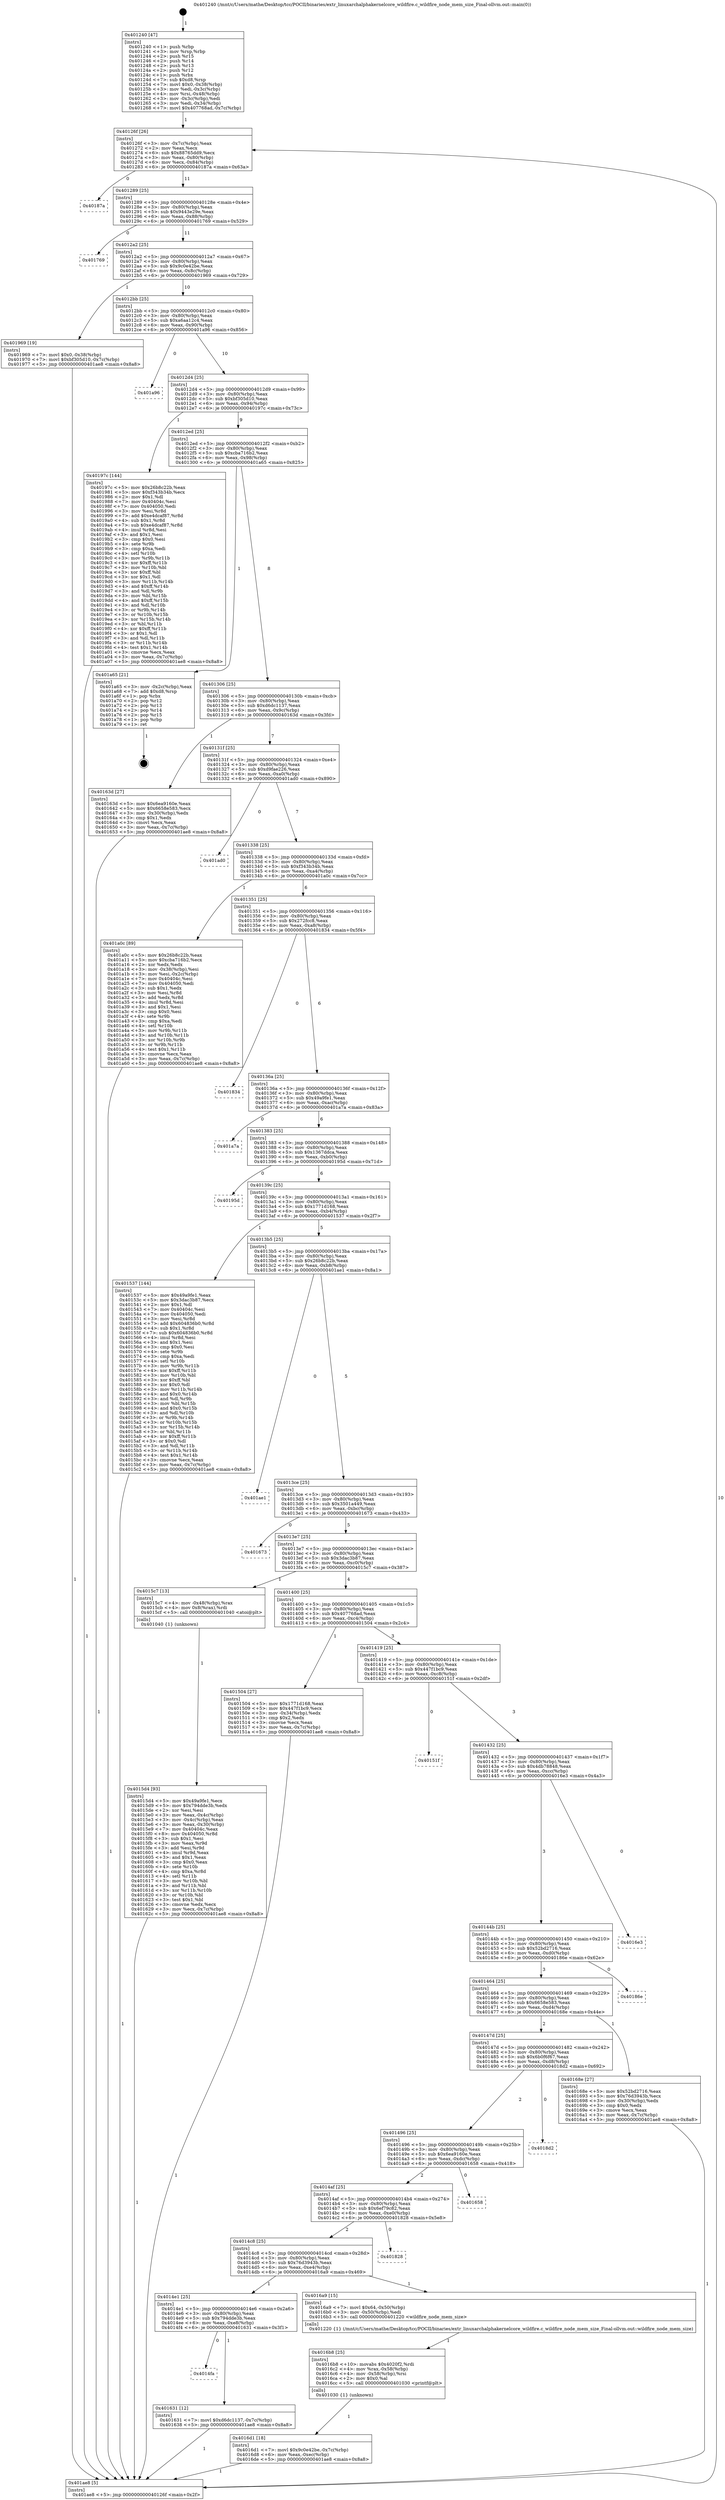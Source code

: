 digraph "0x401240" {
  label = "0x401240 (/mnt/c/Users/mathe/Desktop/tcc/POCII/binaries/extr_linuxarchalphakernelcore_wildfire.c_wildfire_node_mem_size_Final-ollvm.out::main(0))"
  labelloc = "t"
  node[shape=record]

  Entry [label="",width=0.3,height=0.3,shape=circle,fillcolor=black,style=filled]
  "0x40126f" [label="{
     0x40126f [26]\l
     | [instrs]\l
     &nbsp;&nbsp;0x40126f \<+3\>: mov -0x7c(%rbp),%eax\l
     &nbsp;&nbsp;0x401272 \<+2\>: mov %eax,%ecx\l
     &nbsp;&nbsp;0x401274 \<+6\>: sub $0x88765dd9,%ecx\l
     &nbsp;&nbsp;0x40127a \<+3\>: mov %eax,-0x80(%rbp)\l
     &nbsp;&nbsp;0x40127d \<+6\>: mov %ecx,-0x84(%rbp)\l
     &nbsp;&nbsp;0x401283 \<+6\>: je 000000000040187a \<main+0x63a\>\l
  }"]
  "0x40187a" [label="{
     0x40187a\l
  }", style=dashed]
  "0x401289" [label="{
     0x401289 [25]\l
     | [instrs]\l
     &nbsp;&nbsp;0x401289 \<+5\>: jmp 000000000040128e \<main+0x4e\>\l
     &nbsp;&nbsp;0x40128e \<+3\>: mov -0x80(%rbp),%eax\l
     &nbsp;&nbsp;0x401291 \<+5\>: sub $0x9443e29e,%eax\l
     &nbsp;&nbsp;0x401296 \<+6\>: mov %eax,-0x88(%rbp)\l
     &nbsp;&nbsp;0x40129c \<+6\>: je 0000000000401769 \<main+0x529\>\l
  }"]
  Exit [label="",width=0.3,height=0.3,shape=circle,fillcolor=black,style=filled,peripheries=2]
  "0x401769" [label="{
     0x401769\l
  }", style=dashed]
  "0x4012a2" [label="{
     0x4012a2 [25]\l
     | [instrs]\l
     &nbsp;&nbsp;0x4012a2 \<+5\>: jmp 00000000004012a7 \<main+0x67\>\l
     &nbsp;&nbsp;0x4012a7 \<+3\>: mov -0x80(%rbp),%eax\l
     &nbsp;&nbsp;0x4012aa \<+5\>: sub $0x9c0e42be,%eax\l
     &nbsp;&nbsp;0x4012af \<+6\>: mov %eax,-0x8c(%rbp)\l
     &nbsp;&nbsp;0x4012b5 \<+6\>: je 0000000000401969 \<main+0x729\>\l
  }"]
  "0x4016d1" [label="{
     0x4016d1 [18]\l
     | [instrs]\l
     &nbsp;&nbsp;0x4016d1 \<+7\>: movl $0x9c0e42be,-0x7c(%rbp)\l
     &nbsp;&nbsp;0x4016d8 \<+6\>: mov %eax,-0xec(%rbp)\l
     &nbsp;&nbsp;0x4016de \<+5\>: jmp 0000000000401ae8 \<main+0x8a8\>\l
  }"]
  "0x401969" [label="{
     0x401969 [19]\l
     | [instrs]\l
     &nbsp;&nbsp;0x401969 \<+7\>: movl $0x0,-0x38(%rbp)\l
     &nbsp;&nbsp;0x401970 \<+7\>: movl $0xbf305d10,-0x7c(%rbp)\l
     &nbsp;&nbsp;0x401977 \<+5\>: jmp 0000000000401ae8 \<main+0x8a8\>\l
  }"]
  "0x4012bb" [label="{
     0x4012bb [25]\l
     | [instrs]\l
     &nbsp;&nbsp;0x4012bb \<+5\>: jmp 00000000004012c0 \<main+0x80\>\l
     &nbsp;&nbsp;0x4012c0 \<+3\>: mov -0x80(%rbp),%eax\l
     &nbsp;&nbsp;0x4012c3 \<+5\>: sub $0xa6aa12c4,%eax\l
     &nbsp;&nbsp;0x4012c8 \<+6\>: mov %eax,-0x90(%rbp)\l
     &nbsp;&nbsp;0x4012ce \<+6\>: je 0000000000401a96 \<main+0x856\>\l
  }"]
  "0x4016b8" [label="{
     0x4016b8 [25]\l
     | [instrs]\l
     &nbsp;&nbsp;0x4016b8 \<+10\>: movabs $0x4020f2,%rdi\l
     &nbsp;&nbsp;0x4016c2 \<+4\>: mov %rax,-0x58(%rbp)\l
     &nbsp;&nbsp;0x4016c6 \<+4\>: mov -0x58(%rbp),%rsi\l
     &nbsp;&nbsp;0x4016ca \<+2\>: mov $0x0,%al\l
     &nbsp;&nbsp;0x4016cc \<+5\>: call 0000000000401030 \<printf@plt\>\l
     | [calls]\l
     &nbsp;&nbsp;0x401030 \{1\} (unknown)\l
  }"]
  "0x401a96" [label="{
     0x401a96\l
  }", style=dashed]
  "0x4012d4" [label="{
     0x4012d4 [25]\l
     | [instrs]\l
     &nbsp;&nbsp;0x4012d4 \<+5\>: jmp 00000000004012d9 \<main+0x99\>\l
     &nbsp;&nbsp;0x4012d9 \<+3\>: mov -0x80(%rbp),%eax\l
     &nbsp;&nbsp;0x4012dc \<+5\>: sub $0xbf305d10,%eax\l
     &nbsp;&nbsp;0x4012e1 \<+6\>: mov %eax,-0x94(%rbp)\l
     &nbsp;&nbsp;0x4012e7 \<+6\>: je 000000000040197c \<main+0x73c\>\l
  }"]
  "0x4014fa" [label="{
     0x4014fa\l
  }", style=dashed]
  "0x40197c" [label="{
     0x40197c [144]\l
     | [instrs]\l
     &nbsp;&nbsp;0x40197c \<+5\>: mov $0x26b8c22b,%eax\l
     &nbsp;&nbsp;0x401981 \<+5\>: mov $0xf343b34b,%ecx\l
     &nbsp;&nbsp;0x401986 \<+2\>: mov $0x1,%dl\l
     &nbsp;&nbsp;0x401988 \<+7\>: mov 0x40404c,%esi\l
     &nbsp;&nbsp;0x40198f \<+7\>: mov 0x404050,%edi\l
     &nbsp;&nbsp;0x401996 \<+3\>: mov %esi,%r8d\l
     &nbsp;&nbsp;0x401999 \<+7\>: add $0xe4dcaf87,%r8d\l
     &nbsp;&nbsp;0x4019a0 \<+4\>: sub $0x1,%r8d\l
     &nbsp;&nbsp;0x4019a4 \<+7\>: sub $0xe4dcaf87,%r8d\l
     &nbsp;&nbsp;0x4019ab \<+4\>: imul %r8d,%esi\l
     &nbsp;&nbsp;0x4019af \<+3\>: and $0x1,%esi\l
     &nbsp;&nbsp;0x4019b2 \<+3\>: cmp $0x0,%esi\l
     &nbsp;&nbsp;0x4019b5 \<+4\>: sete %r9b\l
     &nbsp;&nbsp;0x4019b9 \<+3\>: cmp $0xa,%edi\l
     &nbsp;&nbsp;0x4019bc \<+4\>: setl %r10b\l
     &nbsp;&nbsp;0x4019c0 \<+3\>: mov %r9b,%r11b\l
     &nbsp;&nbsp;0x4019c3 \<+4\>: xor $0xff,%r11b\l
     &nbsp;&nbsp;0x4019c7 \<+3\>: mov %r10b,%bl\l
     &nbsp;&nbsp;0x4019ca \<+3\>: xor $0xff,%bl\l
     &nbsp;&nbsp;0x4019cd \<+3\>: xor $0x1,%dl\l
     &nbsp;&nbsp;0x4019d0 \<+3\>: mov %r11b,%r14b\l
     &nbsp;&nbsp;0x4019d3 \<+4\>: and $0xff,%r14b\l
     &nbsp;&nbsp;0x4019d7 \<+3\>: and %dl,%r9b\l
     &nbsp;&nbsp;0x4019da \<+3\>: mov %bl,%r15b\l
     &nbsp;&nbsp;0x4019dd \<+4\>: and $0xff,%r15b\l
     &nbsp;&nbsp;0x4019e1 \<+3\>: and %dl,%r10b\l
     &nbsp;&nbsp;0x4019e4 \<+3\>: or %r9b,%r14b\l
     &nbsp;&nbsp;0x4019e7 \<+3\>: or %r10b,%r15b\l
     &nbsp;&nbsp;0x4019ea \<+3\>: xor %r15b,%r14b\l
     &nbsp;&nbsp;0x4019ed \<+3\>: or %bl,%r11b\l
     &nbsp;&nbsp;0x4019f0 \<+4\>: xor $0xff,%r11b\l
     &nbsp;&nbsp;0x4019f4 \<+3\>: or $0x1,%dl\l
     &nbsp;&nbsp;0x4019f7 \<+3\>: and %dl,%r11b\l
     &nbsp;&nbsp;0x4019fa \<+3\>: or %r11b,%r14b\l
     &nbsp;&nbsp;0x4019fd \<+4\>: test $0x1,%r14b\l
     &nbsp;&nbsp;0x401a01 \<+3\>: cmovne %ecx,%eax\l
     &nbsp;&nbsp;0x401a04 \<+3\>: mov %eax,-0x7c(%rbp)\l
     &nbsp;&nbsp;0x401a07 \<+5\>: jmp 0000000000401ae8 \<main+0x8a8\>\l
  }"]
  "0x4012ed" [label="{
     0x4012ed [25]\l
     | [instrs]\l
     &nbsp;&nbsp;0x4012ed \<+5\>: jmp 00000000004012f2 \<main+0xb2\>\l
     &nbsp;&nbsp;0x4012f2 \<+3\>: mov -0x80(%rbp),%eax\l
     &nbsp;&nbsp;0x4012f5 \<+5\>: sub $0xcba716b2,%eax\l
     &nbsp;&nbsp;0x4012fa \<+6\>: mov %eax,-0x98(%rbp)\l
     &nbsp;&nbsp;0x401300 \<+6\>: je 0000000000401a65 \<main+0x825\>\l
  }"]
  "0x401631" [label="{
     0x401631 [12]\l
     | [instrs]\l
     &nbsp;&nbsp;0x401631 \<+7\>: movl $0xd6dc1137,-0x7c(%rbp)\l
     &nbsp;&nbsp;0x401638 \<+5\>: jmp 0000000000401ae8 \<main+0x8a8\>\l
  }"]
  "0x401a65" [label="{
     0x401a65 [21]\l
     | [instrs]\l
     &nbsp;&nbsp;0x401a65 \<+3\>: mov -0x2c(%rbp),%eax\l
     &nbsp;&nbsp;0x401a68 \<+7\>: add $0xd8,%rsp\l
     &nbsp;&nbsp;0x401a6f \<+1\>: pop %rbx\l
     &nbsp;&nbsp;0x401a70 \<+2\>: pop %r12\l
     &nbsp;&nbsp;0x401a72 \<+2\>: pop %r13\l
     &nbsp;&nbsp;0x401a74 \<+2\>: pop %r14\l
     &nbsp;&nbsp;0x401a76 \<+2\>: pop %r15\l
     &nbsp;&nbsp;0x401a78 \<+1\>: pop %rbp\l
     &nbsp;&nbsp;0x401a79 \<+1\>: ret\l
  }"]
  "0x401306" [label="{
     0x401306 [25]\l
     | [instrs]\l
     &nbsp;&nbsp;0x401306 \<+5\>: jmp 000000000040130b \<main+0xcb\>\l
     &nbsp;&nbsp;0x40130b \<+3\>: mov -0x80(%rbp),%eax\l
     &nbsp;&nbsp;0x40130e \<+5\>: sub $0xd6dc1137,%eax\l
     &nbsp;&nbsp;0x401313 \<+6\>: mov %eax,-0x9c(%rbp)\l
     &nbsp;&nbsp;0x401319 \<+6\>: je 000000000040163d \<main+0x3fd\>\l
  }"]
  "0x4014e1" [label="{
     0x4014e1 [25]\l
     | [instrs]\l
     &nbsp;&nbsp;0x4014e1 \<+5\>: jmp 00000000004014e6 \<main+0x2a6\>\l
     &nbsp;&nbsp;0x4014e6 \<+3\>: mov -0x80(%rbp),%eax\l
     &nbsp;&nbsp;0x4014e9 \<+5\>: sub $0x794dde3b,%eax\l
     &nbsp;&nbsp;0x4014ee \<+6\>: mov %eax,-0xe8(%rbp)\l
     &nbsp;&nbsp;0x4014f4 \<+6\>: je 0000000000401631 \<main+0x3f1\>\l
  }"]
  "0x40163d" [label="{
     0x40163d [27]\l
     | [instrs]\l
     &nbsp;&nbsp;0x40163d \<+5\>: mov $0x6ea9160e,%eax\l
     &nbsp;&nbsp;0x401642 \<+5\>: mov $0x6658e583,%ecx\l
     &nbsp;&nbsp;0x401647 \<+3\>: mov -0x30(%rbp),%edx\l
     &nbsp;&nbsp;0x40164a \<+3\>: cmp $0x1,%edx\l
     &nbsp;&nbsp;0x40164d \<+3\>: cmovl %ecx,%eax\l
     &nbsp;&nbsp;0x401650 \<+3\>: mov %eax,-0x7c(%rbp)\l
     &nbsp;&nbsp;0x401653 \<+5\>: jmp 0000000000401ae8 \<main+0x8a8\>\l
  }"]
  "0x40131f" [label="{
     0x40131f [25]\l
     | [instrs]\l
     &nbsp;&nbsp;0x40131f \<+5\>: jmp 0000000000401324 \<main+0xe4\>\l
     &nbsp;&nbsp;0x401324 \<+3\>: mov -0x80(%rbp),%eax\l
     &nbsp;&nbsp;0x401327 \<+5\>: sub $0xd9fae226,%eax\l
     &nbsp;&nbsp;0x40132c \<+6\>: mov %eax,-0xa0(%rbp)\l
     &nbsp;&nbsp;0x401332 \<+6\>: je 0000000000401ad0 \<main+0x890\>\l
  }"]
  "0x4016a9" [label="{
     0x4016a9 [15]\l
     | [instrs]\l
     &nbsp;&nbsp;0x4016a9 \<+7\>: movl $0x64,-0x50(%rbp)\l
     &nbsp;&nbsp;0x4016b0 \<+3\>: mov -0x50(%rbp),%edi\l
     &nbsp;&nbsp;0x4016b3 \<+5\>: call 0000000000401220 \<wildfire_node_mem_size\>\l
     | [calls]\l
     &nbsp;&nbsp;0x401220 \{1\} (/mnt/c/Users/mathe/Desktop/tcc/POCII/binaries/extr_linuxarchalphakernelcore_wildfire.c_wildfire_node_mem_size_Final-ollvm.out::wildfire_node_mem_size)\l
  }"]
  "0x401ad0" [label="{
     0x401ad0\l
  }", style=dashed]
  "0x401338" [label="{
     0x401338 [25]\l
     | [instrs]\l
     &nbsp;&nbsp;0x401338 \<+5\>: jmp 000000000040133d \<main+0xfd\>\l
     &nbsp;&nbsp;0x40133d \<+3\>: mov -0x80(%rbp),%eax\l
     &nbsp;&nbsp;0x401340 \<+5\>: sub $0xf343b34b,%eax\l
     &nbsp;&nbsp;0x401345 \<+6\>: mov %eax,-0xa4(%rbp)\l
     &nbsp;&nbsp;0x40134b \<+6\>: je 0000000000401a0c \<main+0x7cc\>\l
  }"]
  "0x4014c8" [label="{
     0x4014c8 [25]\l
     | [instrs]\l
     &nbsp;&nbsp;0x4014c8 \<+5\>: jmp 00000000004014cd \<main+0x28d\>\l
     &nbsp;&nbsp;0x4014cd \<+3\>: mov -0x80(%rbp),%eax\l
     &nbsp;&nbsp;0x4014d0 \<+5\>: sub $0x76d3943b,%eax\l
     &nbsp;&nbsp;0x4014d5 \<+6\>: mov %eax,-0xe4(%rbp)\l
     &nbsp;&nbsp;0x4014db \<+6\>: je 00000000004016a9 \<main+0x469\>\l
  }"]
  "0x401a0c" [label="{
     0x401a0c [89]\l
     | [instrs]\l
     &nbsp;&nbsp;0x401a0c \<+5\>: mov $0x26b8c22b,%eax\l
     &nbsp;&nbsp;0x401a11 \<+5\>: mov $0xcba716b2,%ecx\l
     &nbsp;&nbsp;0x401a16 \<+2\>: xor %edx,%edx\l
     &nbsp;&nbsp;0x401a18 \<+3\>: mov -0x38(%rbp),%esi\l
     &nbsp;&nbsp;0x401a1b \<+3\>: mov %esi,-0x2c(%rbp)\l
     &nbsp;&nbsp;0x401a1e \<+7\>: mov 0x40404c,%esi\l
     &nbsp;&nbsp;0x401a25 \<+7\>: mov 0x404050,%edi\l
     &nbsp;&nbsp;0x401a2c \<+3\>: sub $0x1,%edx\l
     &nbsp;&nbsp;0x401a2f \<+3\>: mov %esi,%r8d\l
     &nbsp;&nbsp;0x401a32 \<+3\>: add %edx,%r8d\l
     &nbsp;&nbsp;0x401a35 \<+4\>: imul %r8d,%esi\l
     &nbsp;&nbsp;0x401a39 \<+3\>: and $0x1,%esi\l
     &nbsp;&nbsp;0x401a3c \<+3\>: cmp $0x0,%esi\l
     &nbsp;&nbsp;0x401a3f \<+4\>: sete %r9b\l
     &nbsp;&nbsp;0x401a43 \<+3\>: cmp $0xa,%edi\l
     &nbsp;&nbsp;0x401a46 \<+4\>: setl %r10b\l
     &nbsp;&nbsp;0x401a4a \<+3\>: mov %r9b,%r11b\l
     &nbsp;&nbsp;0x401a4d \<+3\>: and %r10b,%r11b\l
     &nbsp;&nbsp;0x401a50 \<+3\>: xor %r10b,%r9b\l
     &nbsp;&nbsp;0x401a53 \<+3\>: or %r9b,%r11b\l
     &nbsp;&nbsp;0x401a56 \<+4\>: test $0x1,%r11b\l
     &nbsp;&nbsp;0x401a5a \<+3\>: cmovne %ecx,%eax\l
     &nbsp;&nbsp;0x401a5d \<+3\>: mov %eax,-0x7c(%rbp)\l
     &nbsp;&nbsp;0x401a60 \<+5\>: jmp 0000000000401ae8 \<main+0x8a8\>\l
  }"]
  "0x401351" [label="{
     0x401351 [25]\l
     | [instrs]\l
     &nbsp;&nbsp;0x401351 \<+5\>: jmp 0000000000401356 \<main+0x116\>\l
     &nbsp;&nbsp;0x401356 \<+3\>: mov -0x80(%rbp),%eax\l
     &nbsp;&nbsp;0x401359 \<+5\>: sub $0x272fcc8,%eax\l
     &nbsp;&nbsp;0x40135e \<+6\>: mov %eax,-0xa8(%rbp)\l
     &nbsp;&nbsp;0x401364 \<+6\>: je 0000000000401834 \<main+0x5f4\>\l
  }"]
  "0x401828" [label="{
     0x401828\l
  }", style=dashed]
  "0x401834" [label="{
     0x401834\l
  }", style=dashed]
  "0x40136a" [label="{
     0x40136a [25]\l
     | [instrs]\l
     &nbsp;&nbsp;0x40136a \<+5\>: jmp 000000000040136f \<main+0x12f\>\l
     &nbsp;&nbsp;0x40136f \<+3\>: mov -0x80(%rbp),%eax\l
     &nbsp;&nbsp;0x401372 \<+5\>: sub $0x49a9fe1,%eax\l
     &nbsp;&nbsp;0x401377 \<+6\>: mov %eax,-0xac(%rbp)\l
     &nbsp;&nbsp;0x40137d \<+6\>: je 0000000000401a7a \<main+0x83a\>\l
  }"]
  "0x4014af" [label="{
     0x4014af [25]\l
     | [instrs]\l
     &nbsp;&nbsp;0x4014af \<+5\>: jmp 00000000004014b4 \<main+0x274\>\l
     &nbsp;&nbsp;0x4014b4 \<+3\>: mov -0x80(%rbp),%eax\l
     &nbsp;&nbsp;0x4014b7 \<+5\>: sub $0x6ef79c82,%eax\l
     &nbsp;&nbsp;0x4014bc \<+6\>: mov %eax,-0xe0(%rbp)\l
     &nbsp;&nbsp;0x4014c2 \<+6\>: je 0000000000401828 \<main+0x5e8\>\l
  }"]
  "0x401a7a" [label="{
     0x401a7a\l
  }", style=dashed]
  "0x401383" [label="{
     0x401383 [25]\l
     | [instrs]\l
     &nbsp;&nbsp;0x401383 \<+5\>: jmp 0000000000401388 \<main+0x148\>\l
     &nbsp;&nbsp;0x401388 \<+3\>: mov -0x80(%rbp),%eax\l
     &nbsp;&nbsp;0x40138b \<+5\>: sub $0x1367ddca,%eax\l
     &nbsp;&nbsp;0x401390 \<+6\>: mov %eax,-0xb0(%rbp)\l
     &nbsp;&nbsp;0x401396 \<+6\>: je 000000000040195d \<main+0x71d\>\l
  }"]
  "0x401658" [label="{
     0x401658\l
  }", style=dashed]
  "0x40195d" [label="{
     0x40195d\l
  }", style=dashed]
  "0x40139c" [label="{
     0x40139c [25]\l
     | [instrs]\l
     &nbsp;&nbsp;0x40139c \<+5\>: jmp 00000000004013a1 \<main+0x161\>\l
     &nbsp;&nbsp;0x4013a1 \<+3\>: mov -0x80(%rbp),%eax\l
     &nbsp;&nbsp;0x4013a4 \<+5\>: sub $0x1771d168,%eax\l
     &nbsp;&nbsp;0x4013a9 \<+6\>: mov %eax,-0xb4(%rbp)\l
     &nbsp;&nbsp;0x4013af \<+6\>: je 0000000000401537 \<main+0x2f7\>\l
  }"]
  "0x401496" [label="{
     0x401496 [25]\l
     | [instrs]\l
     &nbsp;&nbsp;0x401496 \<+5\>: jmp 000000000040149b \<main+0x25b\>\l
     &nbsp;&nbsp;0x40149b \<+3\>: mov -0x80(%rbp),%eax\l
     &nbsp;&nbsp;0x40149e \<+5\>: sub $0x6ea9160e,%eax\l
     &nbsp;&nbsp;0x4014a3 \<+6\>: mov %eax,-0xdc(%rbp)\l
     &nbsp;&nbsp;0x4014a9 \<+6\>: je 0000000000401658 \<main+0x418\>\l
  }"]
  "0x401537" [label="{
     0x401537 [144]\l
     | [instrs]\l
     &nbsp;&nbsp;0x401537 \<+5\>: mov $0x49a9fe1,%eax\l
     &nbsp;&nbsp;0x40153c \<+5\>: mov $0x3dac3b87,%ecx\l
     &nbsp;&nbsp;0x401541 \<+2\>: mov $0x1,%dl\l
     &nbsp;&nbsp;0x401543 \<+7\>: mov 0x40404c,%esi\l
     &nbsp;&nbsp;0x40154a \<+7\>: mov 0x404050,%edi\l
     &nbsp;&nbsp;0x401551 \<+3\>: mov %esi,%r8d\l
     &nbsp;&nbsp;0x401554 \<+7\>: add $0x604836b0,%r8d\l
     &nbsp;&nbsp;0x40155b \<+4\>: sub $0x1,%r8d\l
     &nbsp;&nbsp;0x40155f \<+7\>: sub $0x604836b0,%r8d\l
     &nbsp;&nbsp;0x401566 \<+4\>: imul %r8d,%esi\l
     &nbsp;&nbsp;0x40156a \<+3\>: and $0x1,%esi\l
     &nbsp;&nbsp;0x40156d \<+3\>: cmp $0x0,%esi\l
     &nbsp;&nbsp;0x401570 \<+4\>: sete %r9b\l
     &nbsp;&nbsp;0x401574 \<+3\>: cmp $0xa,%edi\l
     &nbsp;&nbsp;0x401577 \<+4\>: setl %r10b\l
     &nbsp;&nbsp;0x40157b \<+3\>: mov %r9b,%r11b\l
     &nbsp;&nbsp;0x40157e \<+4\>: xor $0xff,%r11b\l
     &nbsp;&nbsp;0x401582 \<+3\>: mov %r10b,%bl\l
     &nbsp;&nbsp;0x401585 \<+3\>: xor $0xff,%bl\l
     &nbsp;&nbsp;0x401588 \<+3\>: xor $0x0,%dl\l
     &nbsp;&nbsp;0x40158b \<+3\>: mov %r11b,%r14b\l
     &nbsp;&nbsp;0x40158e \<+4\>: and $0x0,%r14b\l
     &nbsp;&nbsp;0x401592 \<+3\>: and %dl,%r9b\l
     &nbsp;&nbsp;0x401595 \<+3\>: mov %bl,%r15b\l
     &nbsp;&nbsp;0x401598 \<+4\>: and $0x0,%r15b\l
     &nbsp;&nbsp;0x40159c \<+3\>: and %dl,%r10b\l
     &nbsp;&nbsp;0x40159f \<+3\>: or %r9b,%r14b\l
     &nbsp;&nbsp;0x4015a2 \<+3\>: or %r10b,%r15b\l
     &nbsp;&nbsp;0x4015a5 \<+3\>: xor %r15b,%r14b\l
     &nbsp;&nbsp;0x4015a8 \<+3\>: or %bl,%r11b\l
     &nbsp;&nbsp;0x4015ab \<+4\>: xor $0xff,%r11b\l
     &nbsp;&nbsp;0x4015af \<+3\>: or $0x0,%dl\l
     &nbsp;&nbsp;0x4015b2 \<+3\>: and %dl,%r11b\l
     &nbsp;&nbsp;0x4015b5 \<+3\>: or %r11b,%r14b\l
     &nbsp;&nbsp;0x4015b8 \<+4\>: test $0x1,%r14b\l
     &nbsp;&nbsp;0x4015bc \<+3\>: cmovne %ecx,%eax\l
     &nbsp;&nbsp;0x4015bf \<+3\>: mov %eax,-0x7c(%rbp)\l
     &nbsp;&nbsp;0x4015c2 \<+5\>: jmp 0000000000401ae8 \<main+0x8a8\>\l
  }"]
  "0x4013b5" [label="{
     0x4013b5 [25]\l
     | [instrs]\l
     &nbsp;&nbsp;0x4013b5 \<+5\>: jmp 00000000004013ba \<main+0x17a\>\l
     &nbsp;&nbsp;0x4013ba \<+3\>: mov -0x80(%rbp),%eax\l
     &nbsp;&nbsp;0x4013bd \<+5\>: sub $0x26b8c22b,%eax\l
     &nbsp;&nbsp;0x4013c2 \<+6\>: mov %eax,-0xb8(%rbp)\l
     &nbsp;&nbsp;0x4013c8 \<+6\>: je 0000000000401ae1 \<main+0x8a1\>\l
  }"]
  "0x4018d2" [label="{
     0x4018d2\l
  }", style=dashed]
  "0x401ae1" [label="{
     0x401ae1\l
  }", style=dashed]
  "0x4013ce" [label="{
     0x4013ce [25]\l
     | [instrs]\l
     &nbsp;&nbsp;0x4013ce \<+5\>: jmp 00000000004013d3 \<main+0x193\>\l
     &nbsp;&nbsp;0x4013d3 \<+3\>: mov -0x80(%rbp),%eax\l
     &nbsp;&nbsp;0x4013d6 \<+5\>: sub $0x3501a449,%eax\l
     &nbsp;&nbsp;0x4013db \<+6\>: mov %eax,-0xbc(%rbp)\l
     &nbsp;&nbsp;0x4013e1 \<+6\>: je 0000000000401673 \<main+0x433\>\l
  }"]
  "0x40147d" [label="{
     0x40147d [25]\l
     | [instrs]\l
     &nbsp;&nbsp;0x40147d \<+5\>: jmp 0000000000401482 \<main+0x242\>\l
     &nbsp;&nbsp;0x401482 \<+3\>: mov -0x80(%rbp),%eax\l
     &nbsp;&nbsp;0x401485 \<+5\>: sub $0x6b0f6f67,%eax\l
     &nbsp;&nbsp;0x40148a \<+6\>: mov %eax,-0xd8(%rbp)\l
     &nbsp;&nbsp;0x401490 \<+6\>: je 00000000004018d2 \<main+0x692\>\l
  }"]
  "0x401673" [label="{
     0x401673\l
  }", style=dashed]
  "0x4013e7" [label="{
     0x4013e7 [25]\l
     | [instrs]\l
     &nbsp;&nbsp;0x4013e7 \<+5\>: jmp 00000000004013ec \<main+0x1ac\>\l
     &nbsp;&nbsp;0x4013ec \<+3\>: mov -0x80(%rbp),%eax\l
     &nbsp;&nbsp;0x4013ef \<+5\>: sub $0x3dac3b87,%eax\l
     &nbsp;&nbsp;0x4013f4 \<+6\>: mov %eax,-0xc0(%rbp)\l
     &nbsp;&nbsp;0x4013fa \<+6\>: je 00000000004015c7 \<main+0x387\>\l
  }"]
  "0x40168e" [label="{
     0x40168e [27]\l
     | [instrs]\l
     &nbsp;&nbsp;0x40168e \<+5\>: mov $0x52bd2716,%eax\l
     &nbsp;&nbsp;0x401693 \<+5\>: mov $0x76d3943b,%ecx\l
     &nbsp;&nbsp;0x401698 \<+3\>: mov -0x30(%rbp),%edx\l
     &nbsp;&nbsp;0x40169b \<+3\>: cmp $0x0,%edx\l
     &nbsp;&nbsp;0x40169e \<+3\>: cmove %ecx,%eax\l
     &nbsp;&nbsp;0x4016a1 \<+3\>: mov %eax,-0x7c(%rbp)\l
     &nbsp;&nbsp;0x4016a4 \<+5\>: jmp 0000000000401ae8 \<main+0x8a8\>\l
  }"]
  "0x4015c7" [label="{
     0x4015c7 [13]\l
     | [instrs]\l
     &nbsp;&nbsp;0x4015c7 \<+4\>: mov -0x48(%rbp),%rax\l
     &nbsp;&nbsp;0x4015cb \<+4\>: mov 0x8(%rax),%rdi\l
     &nbsp;&nbsp;0x4015cf \<+5\>: call 0000000000401040 \<atoi@plt\>\l
     | [calls]\l
     &nbsp;&nbsp;0x401040 \{1\} (unknown)\l
  }"]
  "0x401400" [label="{
     0x401400 [25]\l
     | [instrs]\l
     &nbsp;&nbsp;0x401400 \<+5\>: jmp 0000000000401405 \<main+0x1c5\>\l
     &nbsp;&nbsp;0x401405 \<+3\>: mov -0x80(%rbp),%eax\l
     &nbsp;&nbsp;0x401408 \<+5\>: sub $0x407768ad,%eax\l
     &nbsp;&nbsp;0x40140d \<+6\>: mov %eax,-0xc4(%rbp)\l
     &nbsp;&nbsp;0x401413 \<+6\>: je 0000000000401504 \<main+0x2c4\>\l
  }"]
  "0x401464" [label="{
     0x401464 [25]\l
     | [instrs]\l
     &nbsp;&nbsp;0x401464 \<+5\>: jmp 0000000000401469 \<main+0x229\>\l
     &nbsp;&nbsp;0x401469 \<+3\>: mov -0x80(%rbp),%eax\l
     &nbsp;&nbsp;0x40146c \<+5\>: sub $0x6658e583,%eax\l
     &nbsp;&nbsp;0x401471 \<+6\>: mov %eax,-0xd4(%rbp)\l
     &nbsp;&nbsp;0x401477 \<+6\>: je 000000000040168e \<main+0x44e\>\l
  }"]
  "0x401504" [label="{
     0x401504 [27]\l
     | [instrs]\l
     &nbsp;&nbsp;0x401504 \<+5\>: mov $0x1771d168,%eax\l
     &nbsp;&nbsp;0x401509 \<+5\>: mov $0x447f1bc9,%ecx\l
     &nbsp;&nbsp;0x40150e \<+3\>: mov -0x34(%rbp),%edx\l
     &nbsp;&nbsp;0x401511 \<+3\>: cmp $0x2,%edx\l
     &nbsp;&nbsp;0x401514 \<+3\>: cmovne %ecx,%eax\l
     &nbsp;&nbsp;0x401517 \<+3\>: mov %eax,-0x7c(%rbp)\l
     &nbsp;&nbsp;0x40151a \<+5\>: jmp 0000000000401ae8 \<main+0x8a8\>\l
  }"]
  "0x401419" [label="{
     0x401419 [25]\l
     | [instrs]\l
     &nbsp;&nbsp;0x401419 \<+5\>: jmp 000000000040141e \<main+0x1de\>\l
     &nbsp;&nbsp;0x40141e \<+3\>: mov -0x80(%rbp),%eax\l
     &nbsp;&nbsp;0x401421 \<+5\>: sub $0x447f1bc9,%eax\l
     &nbsp;&nbsp;0x401426 \<+6\>: mov %eax,-0xc8(%rbp)\l
     &nbsp;&nbsp;0x40142c \<+6\>: je 000000000040151f \<main+0x2df\>\l
  }"]
  "0x401ae8" [label="{
     0x401ae8 [5]\l
     | [instrs]\l
     &nbsp;&nbsp;0x401ae8 \<+5\>: jmp 000000000040126f \<main+0x2f\>\l
  }"]
  "0x401240" [label="{
     0x401240 [47]\l
     | [instrs]\l
     &nbsp;&nbsp;0x401240 \<+1\>: push %rbp\l
     &nbsp;&nbsp;0x401241 \<+3\>: mov %rsp,%rbp\l
     &nbsp;&nbsp;0x401244 \<+2\>: push %r15\l
     &nbsp;&nbsp;0x401246 \<+2\>: push %r14\l
     &nbsp;&nbsp;0x401248 \<+2\>: push %r13\l
     &nbsp;&nbsp;0x40124a \<+2\>: push %r12\l
     &nbsp;&nbsp;0x40124c \<+1\>: push %rbx\l
     &nbsp;&nbsp;0x40124d \<+7\>: sub $0xd8,%rsp\l
     &nbsp;&nbsp;0x401254 \<+7\>: movl $0x0,-0x38(%rbp)\l
     &nbsp;&nbsp;0x40125b \<+3\>: mov %edi,-0x3c(%rbp)\l
     &nbsp;&nbsp;0x40125e \<+4\>: mov %rsi,-0x48(%rbp)\l
     &nbsp;&nbsp;0x401262 \<+3\>: mov -0x3c(%rbp),%edi\l
     &nbsp;&nbsp;0x401265 \<+3\>: mov %edi,-0x34(%rbp)\l
     &nbsp;&nbsp;0x401268 \<+7\>: movl $0x407768ad,-0x7c(%rbp)\l
  }"]
  "0x4015d4" [label="{
     0x4015d4 [93]\l
     | [instrs]\l
     &nbsp;&nbsp;0x4015d4 \<+5\>: mov $0x49a9fe1,%ecx\l
     &nbsp;&nbsp;0x4015d9 \<+5\>: mov $0x794dde3b,%edx\l
     &nbsp;&nbsp;0x4015de \<+2\>: xor %esi,%esi\l
     &nbsp;&nbsp;0x4015e0 \<+3\>: mov %eax,-0x4c(%rbp)\l
     &nbsp;&nbsp;0x4015e3 \<+3\>: mov -0x4c(%rbp),%eax\l
     &nbsp;&nbsp;0x4015e6 \<+3\>: mov %eax,-0x30(%rbp)\l
     &nbsp;&nbsp;0x4015e9 \<+7\>: mov 0x40404c,%eax\l
     &nbsp;&nbsp;0x4015f0 \<+8\>: mov 0x404050,%r8d\l
     &nbsp;&nbsp;0x4015f8 \<+3\>: sub $0x1,%esi\l
     &nbsp;&nbsp;0x4015fb \<+3\>: mov %eax,%r9d\l
     &nbsp;&nbsp;0x4015fe \<+3\>: add %esi,%r9d\l
     &nbsp;&nbsp;0x401601 \<+4\>: imul %r9d,%eax\l
     &nbsp;&nbsp;0x401605 \<+3\>: and $0x1,%eax\l
     &nbsp;&nbsp;0x401608 \<+3\>: cmp $0x0,%eax\l
     &nbsp;&nbsp;0x40160b \<+4\>: sete %r10b\l
     &nbsp;&nbsp;0x40160f \<+4\>: cmp $0xa,%r8d\l
     &nbsp;&nbsp;0x401613 \<+4\>: setl %r11b\l
     &nbsp;&nbsp;0x401617 \<+3\>: mov %r10b,%bl\l
     &nbsp;&nbsp;0x40161a \<+3\>: and %r11b,%bl\l
     &nbsp;&nbsp;0x40161d \<+3\>: xor %r11b,%r10b\l
     &nbsp;&nbsp;0x401620 \<+3\>: or %r10b,%bl\l
     &nbsp;&nbsp;0x401623 \<+3\>: test $0x1,%bl\l
     &nbsp;&nbsp;0x401626 \<+3\>: cmovne %edx,%ecx\l
     &nbsp;&nbsp;0x401629 \<+3\>: mov %ecx,-0x7c(%rbp)\l
     &nbsp;&nbsp;0x40162c \<+5\>: jmp 0000000000401ae8 \<main+0x8a8\>\l
  }"]
  "0x40186e" [label="{
     0x40186e\l
  }", style=dashed]
  "0x40151f" [label="{
     0x40151f\l
  }", style=dashed]
  "0x401432" [label="{
     0x401432 [25]\l
     | [instrs]\l
     &nbsp;&nbsp;0x401432 \<+5\>: jmp 0000000000401437 \<main+0x1f7\>\l
     &nbsp;&nbsp;0x401437 \<+3\>: mov -0x80(%rbp),%eax\l
     &nbsp;&nbsp;0x40143a \<+5\>: sub $0x4db78848,%eax\l
     &nbsp;&nbsp;0x40143f \<+6\>: mov %eax,-0xcc(%rbp)\l
     &nbsp;&nbsp;0x401445 \<+6\>: je 00000000004016e3 \<main+0x4a3\>\l
  }"]
  "0x40144b" [label="{
     0x40144b [25]\l
     | [instrs]\l
     &nbsp;&nbsp;0x40144b \<+5\>: jmp 0000000000401450 \<main+0x210\>\l
     &nbsp;&nbsp;0x401450 \<+3\>: mov -0x80(%rbp),%eax\l
     &nbsp;&nbsp;0x401453 \<+5\>: sub $0x52bd2716,%eax\l
     &nbsp;&nbsp;0x401458 \<+6\>: mov %eax,-0xd0(%rbp)\l
     &nbsp;&nbsp;0x40145e \<+6\>: je 000000000040186e \<main+0x62e\>\l
  }"]
  "0x4016e3" [label="{
     0x4016e3\l
  }", style=dashed]
  Entry -> "0x401240" [label=" 1"]
  "0x40126f" -> "0x40187a" [label=" 0"]
  "0x40126f" -> "0x401289" [label=" 11"]
  "0x401a65" -> Exit [label=" 1"]
  "0x401289" -> "0x401769" [label=" 0"]
  "0x401289" -> "0x4012a2" [label=" 11"]
  "0x401a0c" -> "0x401ae8" [label=" 1"]
  "0x4012a2" -> "0x401969" [label=" 1"]
  "0x4012a2" -> "0x4012bb" [label=" 10"]
  "0x40197c" -> "0x401ae8" [label=" 1"]
  "0x4012bb" -> "0x401a96" [label=" 0"]
  "0x4012bb" -> "0x4012d4" [label=" 10"]
  "0x401969" -> "0x401ae8" [label=" 1"]
  "0x4012d4" -> "0x40197c" [label=" 1"]
  "0x4012d4" -> "0x4012ed" [label=" 9"]
  "0x4016d1" -> "0x401ae8" [label=" 1"]
  "0x4012ed" -> "0x401a65" [label=" 1"]
  "0x4012ed" -> "0x401306" [label=" 8"]
  "0x4016b8" -> "0x4016d1" [label=" 1"]
  "0x401306" -> "0x40163d" [label=" 1"]
  "0x401306" -> "0x40131f" [label=" 7"]
  "0x40168e" -> "0x401ae8" [label=" 1"]
  "0x40131f" -> "0x401ad0" [label=" 0"]
  "0x40131f" -> "0x401338" [label=" 7"]
  "0x40163d" -> "0x401ae8" [label=" 1"]
  "0x401338" -> "0x401a0c" [label=" 1"]
  "0x401338" -> "0x401351" [label=" 6"]
  "0x4014e1" -> "0x4014fa" [label=" 0"]
  "0x401351" -> "0x401834" [label=" 0"]
  "0x401351" -> "0x40136a" [label=" 6"]
  "0x4014e1" -> "0x401631" [label=" 1"]
  "0x40136a" -> "0x401a7a" [label=" 0"]
  "0x40136a" -> "0x401383" [label=" 6"]
  "0x4014c8" -> "0x4014e1" [label=" 1"]
  "0x401383" -> "0x40195d" [label=" 0"]
  "0x401383" -> "0x40139c" [label=" 6"]
  "0x4014c8" -> "0x4016a9" [label=" 1"]
  "0x40139c" -> "0x401537" [label=" 1"]
  "0x40139c" -> "0x4013b5" [label=" 5"]
  "0x4014af" -> "0x4014c8" [label=" 2"]
  "0x4013b5" -> "0x401ae1" [label=" 0"]
  "0x4013b5" -> "0x4013ce" [label=" 5"]
  "0x4014af" -> "0x401828" [label=" 0"]
  "0x4013ce" -> "0x401673" [label=" 0"]
  "0x4013ce" -> "0x4013e7" [label=" 5"]
  "0x401496" -> "0x4014af" [label=" 2"]
  "0x4013e7" -> "0x4015c7" [label=" 1"]
  "0x4013e7" -> "0x401400" [label=" 4"]
  "0x401496" -> "0x401658" [label=" 0"]
  "0x401400" -> "0x401504" [label=" 1"]
  "0x401400" -> "0x401419" [label=" 3"]
  "0x401504" -> "0x401ae8" [label=" 1"]
  "0x401240" -> "0x40126f" [label=" 1"]
  "0x401ae8" -> "0x40126f" [label=" 10"]
  "0x401537" -> "0x401ae8" [label=" 1"]
  "0x4015c7" -> "0x4015d4" [label=" 1"]
  "0x4015d4" -> "0x401ae8" [label=" 1"]
  "0x40147d" -> "0x401496" [label=" 2"]
  "0x401419" -> "0x40151f" [label=" 0"]
  "0x401419" -> "0x401432" [label=" 3"]
  "0x40147d" -> "0x4018d2" [label=" 0"]
  "0x401432" -> "0x4016e3" [label=" 0"]
  "0x401432" -> "0x40144b" [label=" 3"]
  "0x4016a9" -> "0x4016b8" [label=" 1"]
  "0x40144b" -> "0x40186e" [label=" 0"]
  "0x40144b" -> "0x401464" [label=" 3"]
  "0x401631" -> "0x401ae8" [label=" 1"]
  "0x401464" -> "0x40168e" [label=" 1"]
  "0x401464" -> "0x40147d" [label=" 2"]
}
